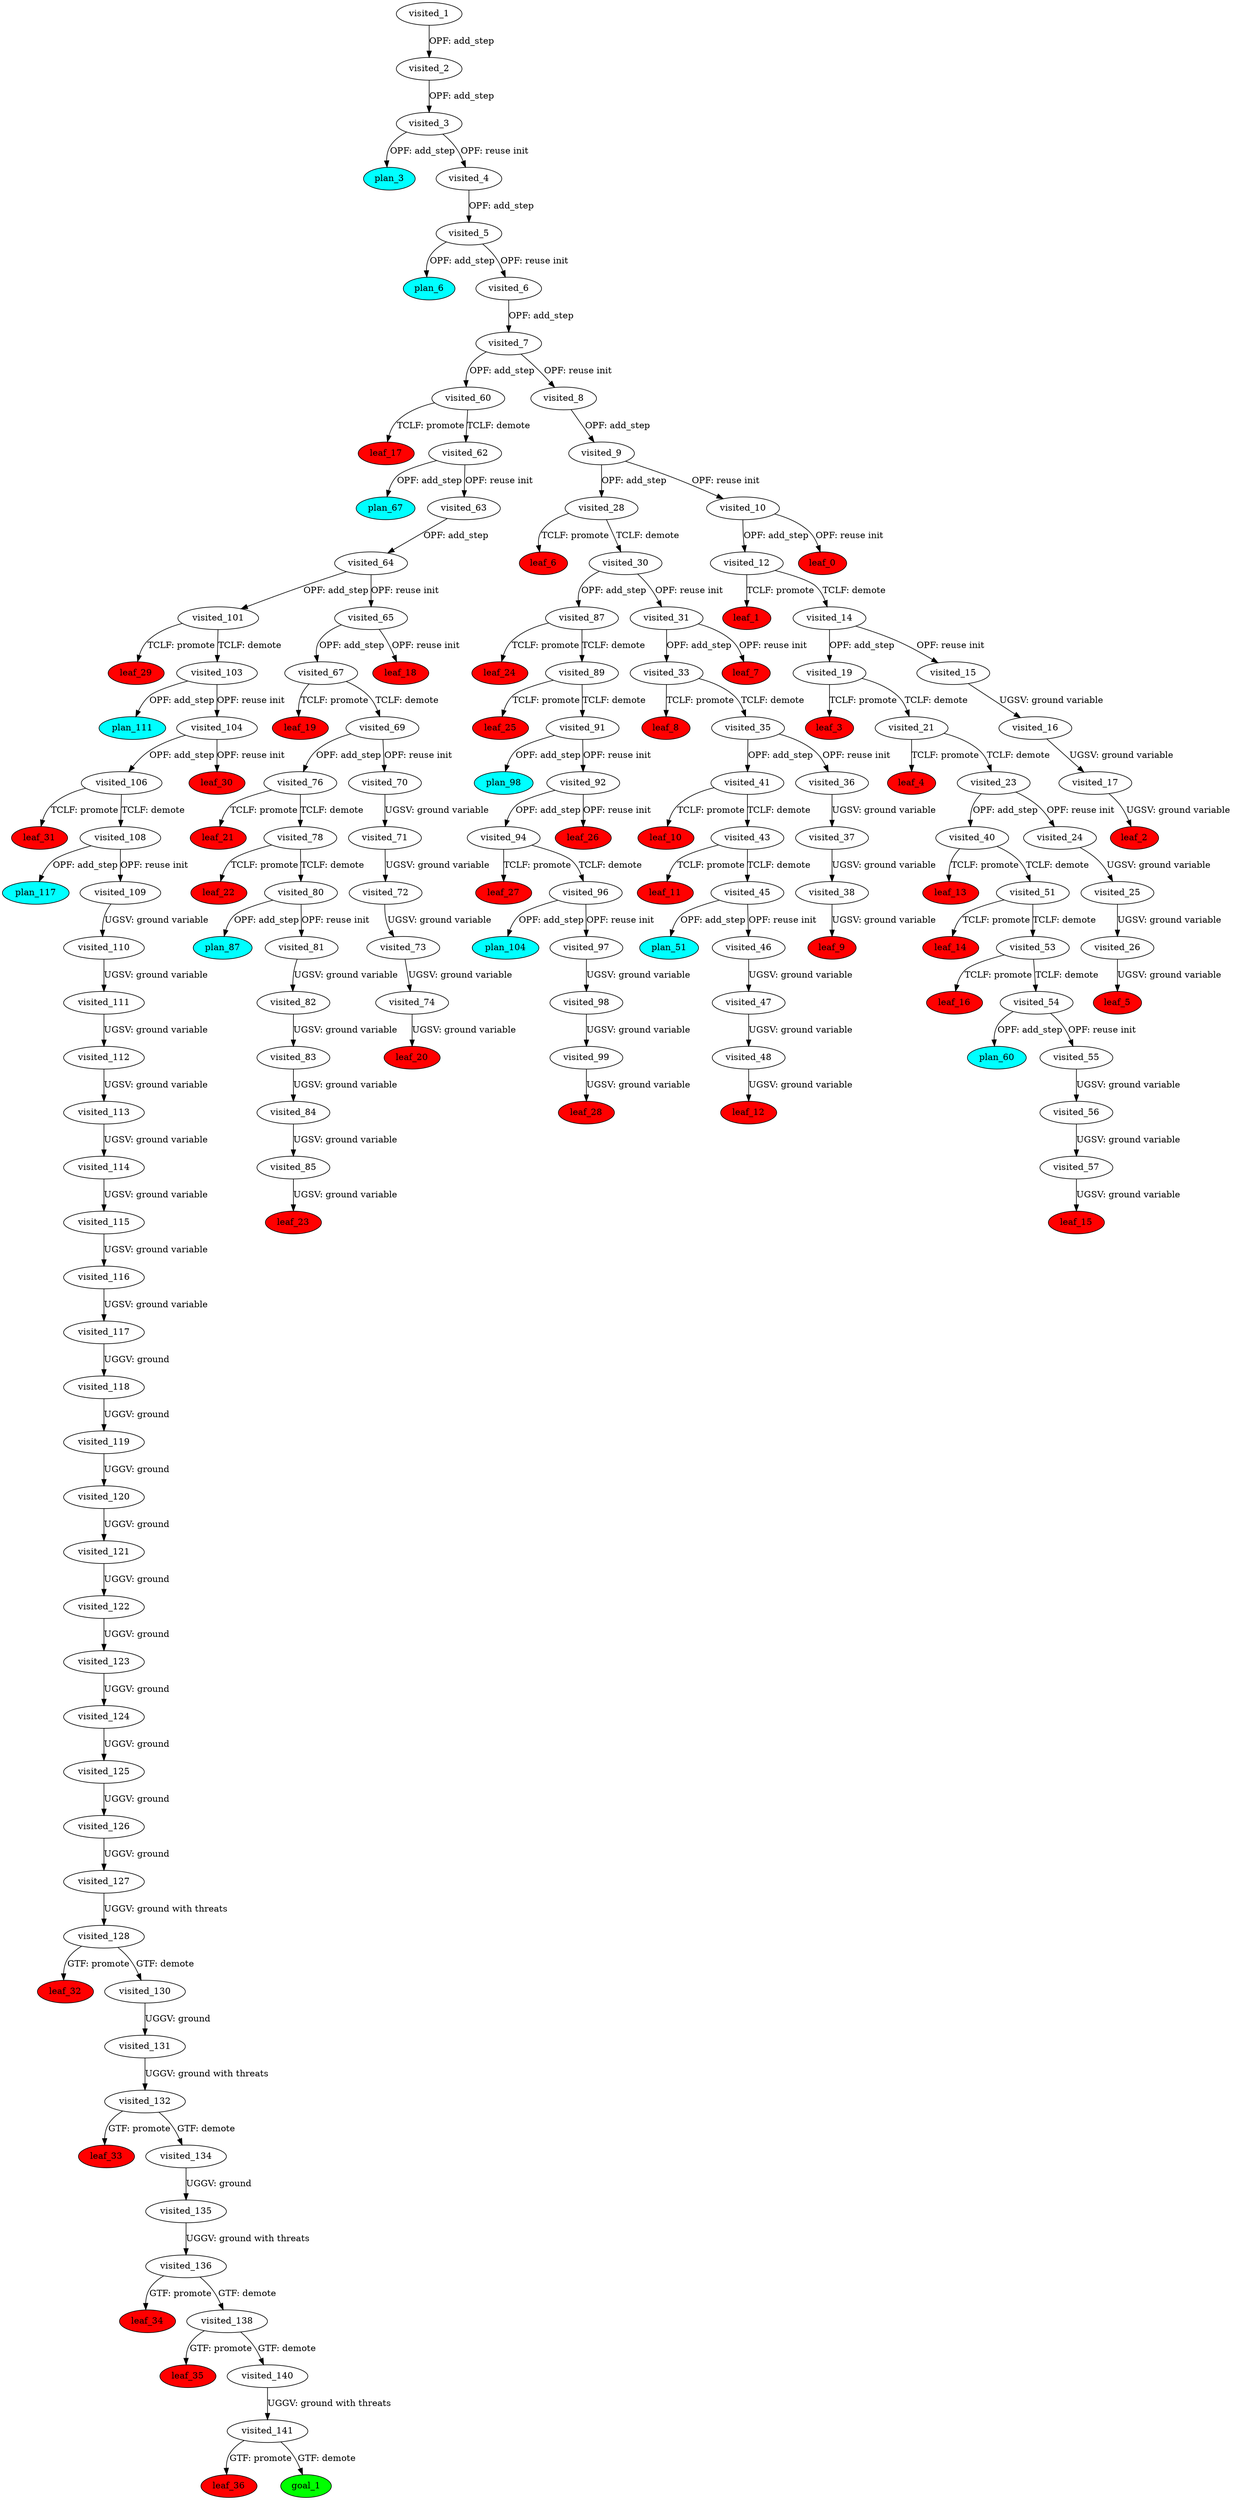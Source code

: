digraph {
	"85a417a8-1ccf-9aaa-0a28-dcda7144b3db" [label=plan_0 fillcolor=cyan style=filled]
	"85a417a8-1ccf-9aaa-0a28-dcda7144b3db" [label=visited_1 fillcolor=white style=filled]
	"38d0314d-5bd2-94cf-fa10-65c424bad474" [label=plan_1 fillcolor=cyan style=filled]
	"85a417a8-1ccf-9aaa-0a28-dcda7144b3db" -> "38d0314d-5bd2-94cf-fa10-65c424bad474" [label="OPF: add_step"]
	"38d0314d-5bd2-94cf-fa10-65c424bad474" [label=visited_2 fillcolor=white style=filled]
	"2463347d-da34-7101-2c68-62589b33ffe4" [label=plan_2 fillcolor=cyan style=filled]
	"38d0314d-5bd2-94cf-fa10-65c424bad474" -> "2463347d-da34-7101-2c68-62589b33ffe4" [label="OPF: add_step"]
	"2463347d-da34-7101-2c68-62589b33ffe4" [label=visited_3 fillcolor=white style=filled]
	"28d6f1f7-aa83-b499-fd94-efb6360a8053" [label=plan_3 fillcolor=cyan style=filled]
	"2463347d-da34-7101-2c68-62589b33ffe4" -> "28d6f1f7-aa83-b499-fd94-efb6360a8053" [label="OPF: add_step"]
	"821e9b0f-f719-517e-3871-fe5e653c0b99" [label=plan_4 fillcolor=cyan style=filled]
	"2463347d-da34-7101-2c68-62589b33ffe4" -> "821e9b0f-f719-517e-3871-fe5e653c0b99" [label="OPF: reuse init"]
	"821e9b0f-f719-517e-3871-fe5e653c0b99" [label=visited_4 fillcolor=white style=filled]
	"95726342-5073-10ae-403a-ecab2a50a607" [label=plan_5 fillcolor=cyan style=filled]
	"821e9b0f-f719-517e-3871-fe5e653c0b99" -> "95726342-5073-10ae-403a-ecab2a50a607" [label="OPF: add_step"]
	"95726342-5073-10ae-403a-ecab2a50a607" [label=visited_5 fillcolor=white style=filled]
	"187de90d-f3a9-1ed8-5990-e3a8010b063d" [label=plan_6 fillcolor=cyan style=filled]
	"95726342-5073-10ae-403a-ecab2a50a607" -> "187de90d-f3a9-1ed8-5990-e3a8010b063d" [label="OPF: add_step"]
	"0fdd18fd-27a6-9ae1-da4a-e8aca0184aeb" [label=plan_7 fillcolor=cyan style=filled]
	"95726342-5073-10ae-403a-ecab2a50a607" -> "0fdd18fd-27a6-9ae1-da4a-e8aca0184aeb" [label="OPF: reuse init"]
	"0fdd18fd-27a6-9ae1-da4a-e8aca0184aeb" [label=visited_6 fillcolor=white style=filled]
	"8ef4da97-2baf-9f36-9df6-bed1b6f10e67" [label=plan_8 fillcolor=cyan style=filled]
	"0fdd18fd-27a6-9ae1-da4a-e8aca0184aeb" -> "8ef4da97-2baf-9f36-9df6-bed1b6f10e67" [label="OPF: add_step"]
	"8ef4da97-2baf-9f36-9df6-bed1b6f10e67" [label=visited_7 fillcolor=white style=filled]
	"2f5ab1f5-ad1d-bcbb-dab6-0d59e7b44776" [label=plan_9 fillcolor=cyan style=filled]
	"8ef4da97-2baf-9f36-9df6-bed1b6f10e67" -> "2f5ab1f5-ad1d-bcbb-dab6-0d59e7b44776" [label="OPF: add_step"]
	"f7eb0385-4796-b3a6-671f-96b3723178ea" [label=plan_10 fillcolor=cyan style=filled]
	"8ef4da97-2baf-9f36-9df6-bed1b6f10e67" -> "f7eb0385-4796-b3a6-671f-96b3723178ea" [label="OPF: reuse init"]
	"f7eb0385-4796-b3a6-671f-96b3723178ea" [label=visited_8 fillcolor=white style=filled]
	"bd4b1451-2b34-8e8b-ca66-5808e7689e00" [label=plan_11 fillcolor=cyan style=filled]
	"f7eb0385-4796-b3a6-671f-96b3723178ea" -> "bd4b1451-2b34-8e8b-ca66-5808e7689e00" [label="OPF: add_step"]
	"bd4b1451-2b34-8e8b-ca66-5808e7689e00" [label=visited_9 fillcolor=white style=filled]
	"fcbcb3ff-2b1b-3953-04f1-6e926d950579" [label=plan_12 fillcolor=cyan style=filled]
	"bd4b1451-2b34-8e8b-ca66-5808e7689e00" -> "fcbcb3ff-2b1b-3953-04f1-6e926d950579" [label="OPF: add_step"]
	"4302aedb-05a4-b760-4c33-a63560f2620e" [label=plan_13 fillcolor=cyan style=filled]
	"bd4b1451-2b34-8e8b-ca66-5808e7689e00" -> "4302aedb-05a4-b760-4c33-a63560f2620e" [label="OPF: reuse init"]
	"4302aedb-05a4-b760-4c33-a63560f2620e" [label=visited_10 fillcolor=white style=filled]
	"458f2826-07d7-83f5-d241-871a7737d285" [label=plan_14 fillcolor=cyan style=filled]
	"4302aedb-05a4-b760-4c33-a63560f2620e" -> "458f2826-07d7-83f5-d241-871a7737d285" [label="OPF: add_step"]
	"0346e9c7-ed24-0d16-cf78-75b67897fa28" [label=plan_15 fillcolor=cyan style=filled]
	"4302aedb-05a4-b760-4c33-a63560f2620e" -> "0346e9c7-ed24-0d16-cf78-75b67897fa28" [label="OPF: reuse init"]
	"0346e9c7-ed24-0d16-cf78-75b67897fa28" [label=visited_11 fillcolor=white style=filled]
	"0346e9c7-ed24-0d16-cf78-75b67897fa28" [label=leaf_0 fillcolor=red style=filled]
	"458f2826-07d7-83f5-d241-871a7737d285" [label=visited_12 fillcolor=white style=filled]
	"2587a74a-e7c0-1bf1-2981-16e4d18efe46" [label=plan_16 fillcolor=cyan style=filled]
	"458f2826-07d7-83f5-d241-871a7737d285" -> "2587a74a-e7c0-1bf1-2981-16e4d18efe46" [label="TCLF: promote"]
	"dd6322a2-681b-673b-c10a-404010b6100e" [label=plan_17 fillcolor=cyan style=filled]
	"458f2826-07d7-83f5-d241-871a7737d285" -> "dd6322a2-681b-673b-c10a-404010b6100e" [label="TCLF: demote"]
	"2587a74a-e7c0-1bf1-2981-16e4d18efe46" [label=visited_13 fillcolor=white style=filled]
	"2587a74a-e7c0-1bf1-2981-16e4d18efe46" [label=leaf_1 fillcolor=red style=filled]
	"dd6322a2-681b-673b-c10a-404010b6100e" [label=visited_14 fillcolor=white style=filled]
	"e8b899ab-5ff1-13be-b92d-e9122384c00a" [label=plan_18 fillcolor=cyan style=filled]
	"dd6322a2-681b-673b-c10a-404010b6100e" -> "e8b899ab-5ff1-13be-b92d-e9122384c00a" [label="OPF: add_step"]
	"06949ee8-e3a5-e932-f050-53d64ee87764" [label=plan_19 fillcolor=cyan style=filled]
	"dd6322a2-681b-673b-c10a-404010b6100e" -> "06949ee8-e3a5-e932-f050-53d64ee87764" [label="OPF: reuse init"]
	"06949ee8-e3a5-e932-f050-53d64ee87764" [label=visited_15 fillcolor=white style=filled]
	"26df8145-22d0-d514-35f2-e7813259448f" [label=plan_20 fillcolor=cyan style=filled]
	"06949ee8-e3a5-e932-f050-53d64ee87764" -> "26df8145-22d0-d514-35f2-e7813259448f" [label="UGSV: ground variable"]
	"26df8145-22d0-d514-35f2-e7813259448f" [label=visited_16 fillcolor=white style=filled]
	"f5079805-9616-5a0d-34fd-be12dc8751c9" [label=plan_21 fillcolor=cyan style=filled]
	"26df8145-22d0-d514-35f2-e7813259448f" -> "f5079805-9616-5a0d-34fd-be12dc8751c9" [label="UGSV: ground variable"]
	"f5079805-9616-5a0d-34fd-be12dc8751c9" [label=visited_17 fillcolor=white style=filled]
	"900d3716-1f86-9ae3-cbb3-30832e270020" [label=plan_22 fillcolor=cyan style=filled]
	"f5079805-9616-5a0d-34fd-be12dc8751c9" -> "900d3716-1f86-9ae3-cbb3-30832e270020" [label="UGSV: ground variable"]
	"900d3716-1f86-9ae3-cbb3-30832e270020" [label=visited_18 fillcolor=white style=filled]
	"900d3716-1f86-9ae3-cbb3-30832e270020" [label=leaf_2 fillcolor=red style=filled]
	"e8b899ab-5ff1-13be-b92d-e9122384c00a" [label=visited_19 fillcolor=white style=filled]
	"a02b009e-e7ed-f720-369d-1b9ef0642867" [label=plan_23 fillcolor=cyan style=filled]
	"e8b899ab-5ff1-13be-b92d-e9122384c00a" -> "a02b009e-e7ed-f720-369d-1b9ef0642867" [label="TCLF: promote"]
	"54e80ad8-ca34-f7ab-5f0e-e52b830ebed5" [label=plan_24 fillcolor=cyan style=filled]
	"e8b899ab-5ff1-13be-b92d-e9122384c00a" -> "54e80ad8-ca34-f7ab-5f0e-e52b830ebed5" [label="TCLF: demote"]
	"a02b009e-e7ed-f720-369d-1b9ef0642867" [label=visited_20 fillcolor=white style=filled]
	"a02b009e-e7ed-f720-369d-1b9ef0642867" [label=leaf_3 fillcolor=red style=filled]
	"54e80ad8-ca34-f7ab-5f0e-e52b830ebed5" [label=visited_21 fillcolor=white style=filled]
	"9d049529-238a-2d96-1024-d661bd83c72e" [label=plan_25 fillcolor=cyan style=filled]
	"54e80ad8-ca34-f7ab-5f0e-e52b830ebed5" -> "9d049529-238a-2d96-1024-d661bd83c72e" [label="TCLF: promote"]
	"674d80ae-6c9d-4c76-81cd-238a94f57e4a" [label=plan_26 fillcolor=cyan style=filled]
	"54e80ad8-ca34-f7ab-5f0e-e52b830ebed5" -> "674d80ae-6c9d-4c76-81cd-238a94f57e4a" [label="TCLF: demote"]
	"9d049529-238a-2d96-1024-d661bd83c72e" [label=visited_22 fillcolor=white style=filled]
	"9d049529-238a-2d96-1024-d661bd83c72e" [label=leaf_4 fillcolor=red style=filled]
	"674d80ae-6c9d-4c76-81cd-238a94f57e4a" [label=visited_23 fillcolor=white style=filled]
	"1ccd6b6c-dad3-e13d-3c6c-8a79b3d3b68b" [label=plan_27 fillcolor=cyan style=filled]
	"674d80ae-6c9d-4c76-81cd-238a94f57e4a" -> "1ccd6b6c-dad3-e13d-3c6c-8a79b3d3b68b" [label="OPF: add_step"]
	"41fe8f05-b1ac-64d9-ab49-c2e69855d370" [label=plan_28 fillcolor=cyan style=filled]
	"674d80ae-6c9d-4c76-81cd-238a94f57e4a" -> "41fe8f05-b1ac-64d9-ab49-c2e69855d370" [label="OPF: reuse init"]
	"41fe8f05-b1ac-64d9-ab49-c2e69855d370" [label=visited_24 fillcolor=white style=filled]
	"fef09b55-50aa-bc39-cea5-c48bf179093b" [label=plan_29 fillcolor=cyan style=filled]
	"41fe8f05-b1ac-64d9-ab49-c2e69855d370" -> "fef09b55-50aa-bc39-cea5-c48bf179093b" [label="UGSV: ground variable"]
	"fef09b55-50aa-bc39-cea5-c48bf179093b" [label=visited_25 fillcolor=white style=filled]
	"d172d3b1-e8d9-6c3f-ff51-85673e77ccad" [label=plan_30 fillcolor=cyan style=filled]
	"fef09b55-50aa-bc39-cea5-c48bf179093b" -> "d172d3b1-e8d9-6c3f-ff51-85673e77ccad" [label="UGSV: ground variable"]
	"d172d3b1-e8d9-6c3f-ff51-85673e77ccad" [label=visited_26 fillcolor=white style=filled]
	"a51c8a68-2b69-d299-e8f9-26653178a1a8" [label=plan_31 fillcolor=cyan style=filled]
	"d172d3b1-e8d9-6c3f-ff51-85673e77ccad" -> "a51c8a68-2b69-d299-e8f9-26653178a1a8" [label="UGSV: ground variable"]
	"a51c8a68-2b69-d299-e8f9-26653178a1a8" [label=visited_27 fillcolor=white style=filled]
	"a51c8a68-2b69-d299-e8f9-26653178a1a8" [label=leaf_5 fillcolor=red style=filled]
	"fcbcb3ff-2b1b-3953-04f1-6e926d950579" [label=visited_28 fillcolor=white style=filled]
	"c0364a14-936b-f00a-64aa-c10604e4f64e" [label=plan_32 fillcolor=cyan style=filled]
	"fcbcb3ff-2b1b-3953-04f1-6e926d950579" -> "c0364a14-936b-f00a-64aa-c10604e4f64e" [label="TCLF: promote"]
	"dd29dfb0-4a4c-4a0d-c5ed-75ec86b440ac" [label=plan_33 fillcolor=cyan style=filled]
	"fcbcb3ff-2b1b-3953-04f1-6e926d950579" -> "dd29dfb0-4a4c-4a0d-c5ed-75ec86b440ac" [label="TCLF: demote"]
	"c0364a14-936b-f00a-64aa-c10604e4f64e" [label=visited_29 fillcolor=white style=filled]
	"c0364a14-936b-f00a-64aa-c10604e4f64e" [label=leaf_6 fillcolor=red style=filled]
	"dd29dfb0-4a4c-4a0d-c5ed-75ec86b440ac" [label=visited_30 fillcolor=white style=filled]
	"bb38a690-37d4-5a28-3e44-eb734dd15fc1" [label=plan_34 fillcolor=cyan style=filled]
	"dd29dfb0-4a4c-4a0d-c5ed-75ec86b440ac" -> "bb38a690-37d4-5a28-3e44-eb734dd15fc1" [label="OPF: add_step"]
	"1c328f89-50e6-1e85-b71c-6f035b50f3d2" [label=plan_35 fillcolor=cyan style=filled]
	"dd29dfb0-4a4c-4a0d-c5ed-75ec86b440ac" -> "1c328f89-50e6-1e85-b71c-6f035b50f3d2" [label="OPF: reuse init"]
	"1c328f89-50e6-1e85-b71c-6f035b50f3d2" [label=visited_31 fillcolor=white style=filled]
	"e1a998ab-c441-a874-7af0-c39325be2393" [label=plan_36 fillcolor=cyan style=filled]
	"1c328f89-50e6-1e85-b71c-6f035b50f3d2" -> "e1a998ab-c441-a874-7af0-c39325be2393" [label="OPF: add_step"]
	"057e175a-50a6-f7d9-4e52-0ec8f8fdac19" [label=plan_37 fillcolor=cyan style=filled]
	"1c328f89-50e6-1e85-b71c-6f035b50f3d2" -> "057e175a-50a6-f7d9-4e52-0ec8f8fdac19" [label="OPF: reuse init"]
	"057e175a-50a6-f7d9-4e52-0ec8f8fdac19" [label=visited_32 fillcolor=white style=filled]
	"057e175a-50a6-f7d9-4e52-0ec8f8fdac19" [label=leaf_7 fillcolor=red style=filled]
	"e1a998ab-c441-a874-7af0-c39325be2393" [label=visited_33 fillcolor=white style=filled]
	"c5ab4ea2-5adf-2bc3-ccf9-494a27c9c32d" [label=plan_38 fillcolor=cyan style=filled]
	"e1a998ab-c441-a874-7af0-c39325be2393" -> "c5ab4ea2-5adf-2bc3-ccf9-494a27c9c32d" [label="TCLF: promote"]
	"b609ab77-446b-8a87-1075-575f83c3e866" [label=plan_39 fillcolor=cyan style=filled]
	"e1a998ab-c441-a874-7af0-c39325be2393" -> "b609ab77-446b-8a87-1075-575f83c3e866" [label="TCLF: demote"]
	"c5ab4ea2-5adf-2bc3-ccf9-494a27c9c32d" [label=visited_34 fillcolor=white style=filled]
	"c5ab4ea2-5adf-2bc3-ccf9-494a27c9c32d" [label=leaf_8 fillcolor=red style=filled]
	"b609ab77-446b-8a87-1075-575f83c3e866" [label=visited_35 fillcolor=white style=filled]
	"0259af88-a2cb-620d-15b2-3d8708a0d17d" [label=plan_40 fillcolor=cyan style=filled]
	"b609ab77-446b-8a87-1075-575f83c3e866" -> "0259af88-a2cb-620d-15b2-3d8708a0d17d" [label="OPF: add_step"]
	"6a9090f2-5184-2c05-5b74-399645d2ac34" [label=plan_41 fillcolor=cyan style=filled]
	"b609ab77-446b-8a87-1075-575f83c3e866" -> "6a9090f2-5184-2c05-5b74-399645d2ac34" [label="OPF: reuse init"]
	"6a9090f2-5184-2c05-5b74-399645d2ac34" [label=visited_36 fillcolor=white style=filled]
	"8ea516a2-6aec-cb0d-7e7c-f3294a54d4c0" [label=plan_42 fillcolor=cyan style=filled]
	"6a9090f2-5184-2c05-5b74-399645d2ac34" -> "8ea516a2-6aec-cb0d-7e7c-f3294a54d4c0" [label="UGSV: ground variable"]
	"8ea516a2-6aec-cb0d-7e7c-f3294a54d4c0" [label=visited_37 fillcolor=white style=filled]
	"db50c511-88d2-89b9-ef5b-418750f66c94" [label=plan_43 fillcolor=cyan style=filled]
	"8ea516a2-6aec-cb0d-7e7c-f3294a54d4c0" -> "db50c511-88d2-89b9-ef5b-418750f66c94" [label="UGSV: ground variable"]
	"db50c511-88d2-89b9-ef5b-418750f66c94" [label=visited_38 fillcolor=white style=filled]
	"7fb350e7-96d6-3fcf-5b67-8a3b40d852f5" [label=plan_44 fillcolor=cyan style=filled]
	"db50c511-88d2-89b9-ef5b-418750f66c94" -> "7fb350e7-96d6-3fcf-5b67-8a3b40d852f5" [label="UGSV: ground variable"]
	"7fb350e7-96d6-3fcf-5b67-8a3b40d852f5" [label=visited_39 fillcolor=white style=filled]
	"7fb350e7-96d6-3fcf-5b67-8a3b40d852f5" [label=leaf_9 fillcolor=red style=filled]
	"1ccd6b6c-dad3-e13d-3c6c-8a79b3d3b68b" [label=visited_40 fillcolor=white style=filled]
	"4d3fbde3-84b5-7341-6d89-c78c23d4b9cd" [label=plan_45 fillcolor=cyan style=filled]
	"1ccd6b6c-dad3-e13d-3c6c-8a79b3d3b68b" -> "4d3fbde3-84b5-7341-6d89-c78c23d4b9cd" [label="TCLF: promote"]
	"79c9193e-6fb5-271f-95bb-b4d7acafdc7f" [label=plan_46 fillcolor=cyan style=filled]
	"1ccd6b6c-dad3-e13d-3c6c-8a79b3d3b68b" -> "79c9193e-6fb5-271f-95bb-b4d7acafdc7f" [label="TCLF: demote"]
	"0259af88-a2cb-620d-15b2-3d8708a0d17d" [label=visited_41 fillcolor=white style=filled]
	"6ed836ce-7e81-5dd5-e0be-5a677552ca7b" [label=plan_47 fillcolor=cyan style=filled]
	"0259af88-a2cb-620d-15b2-3d8708a0d17d" -> "6ed836ce-7e81-5dd5-e0be-5a677552ca7b" [label="TCLF: promote"]
	"2d4089f6-9587-0233-1f10-f585bdb7a67b" [label=plan_48 fillcolor=cyan style=filled]
	"0259af88-a2cb-620d-15b2-3d8708a0d17d" -> "2d4089f6-9587-0233-1f10-f585bdb7a67b" [label="TCLF: demote"]
	"6ed836ce-7e81-5dd5-e0be-5a677552ca7b" [label=visited_42 fillcolor=white style=filled]
	"6ed836ce-7e81-5dd5-e0be-5a677552ca7b" [label=leaf_10 fillcolor=red style=filled]
	"2d4089f6-9587-0233-1f10-f585bdb7a67b" [label=visited_43 fillcolor=white style=filled]
	"d1085f9b-943b-f952-21f4-acb80c3201a0" [label=plan_49 fillcolor=cyan style=filled]
	"2d4089f6-9587-0233-1f10-f585bdb7a67b" -> "d1085f9b-943b-f952-21f4-acb80c3201a0" [label="TCLF: promote"]
	"7084dacc-3f66-9921-66da-686e77491652" [label=plan_50 fillcolor=cyan style=filled]
	"2d4089f6-9587-0233-1f10-f585bdb7a67b" -> "7084dacc-3f66-9921-66da-686e77491652" [label="TCLF: demote"]
	"d1085f9b-943b-f952-21f4-acb80c3201a0" [label=visited_44 fillcolor=white style=filled]
	"d1085f9b-943b-f952-21f4-acb80c3201a0" [label=leaf_11 fillcolor=red style=filled]
	"7084dacc-3f66-9921-66da-686e77491652" [label=visited_45 fillcolor=white style=filled]
	"d53ada3a-58e0-52e1-5767-1ce37247ac8a" [label=plan_51 fillcolor=cyan style=filled]
	"7084dacc-3f66-9921-66da-686e77491652" -> "d53ada3a-58e0-52e1-5767-1ce37247ac8a" [label="OPF: add_step"]
	"bdee0ddf-a899-a9f9-e221-bd2333705996" [label=plan_52 fillcolor=cyan style=filled]
	"7084dacc-3f66-9921-66da-686e77491652" -> "bdee0ddf-a899-a9f9-e221-bd2333705996" [label="OPF: reuse init"]
	"bdee0ddf-a899-a9f9-e221-bd2333705996" [label=visited_46 fillcolor=white style=filled]
	"3feeb5ed-c589-23ef-9b38-3e5157087023" [label=plan_53 fillcolor=cyan style=filled]
	"bdee0ddf-a899-a9f9-e221-bd2333705996" -> "3feeb5ed-c589-23ef-9b38-3e5157087023" [label="UGSV: ground variable"]
	"3feeb5ed-c589-23ef-9b38-3e5157087023" [label=visited_47 fillcolor=white style=filled]
	"f7062f38-5ab7-58e7-7a6c-2d922190ad33" [label=plan_54 fillcolor=cyan style=filled]
	"3feeb5ed-c589-23ef-9b38-3e5157087023" -> "f7062f38-5ab7-58e7-7a6c-2d922190ad33" [label="UGSV: ground variable"]
	"f7062f38-5ab7-58e7-7a6c-2d922190ad33" [label=visited_48 fillcolor=white style=filled]
	"c796ae02-13e9-b8fe-3776-f8131949a415" [label=plan_55 fillcolor=cyan style=filled]
	"f7062f38-5ab7-58e7-7a6c-2d922190ad33" -> "c796ae02-13e9-b8fe-3776-f8131949a415" [label="UGSV: ground variable"]
	"c796ae02-13e9-b8fe-3776-f8131949a415" [label=visited_49 fillcolor=white style=filled]
	"c796ae02-13e9-b8fe-3776-f8131949a415" [label=leaf_12 fillcolor=red style=filled]
	"4d3fbde3-84b5-7341-6d89-c78c23d4b9cd" [label=visited_50 fillcolor=white style=filled]
	"4d3fbde3-84b5-7341-6d89-c78c23d4b9cd" [label=leaf_13 fillcolor=red style=filled]
	"79c9193e-6fb5-271f-95bb-b4d7acafdc7f" [label=visited_51 fillcolor=white style=filled]
	"9260f03b-863a-6d6e-da98-5fd9349d85e4" [label=plan_56 fillcolor=cyan style=filled]
	"79c9193e-6fb5-271f-95bb-b4d7acafdc7f" -> "9260f03b-863a-6d6e-da98-5fd9349d85e4" [label="TCLF: promote"]
	"aa86e1e0-79d9-c41d-407d-6000e981bad2" [label=plan_57 fillcolor=cyan style=filled]
	"79c9193e-6fb5-271f-95bb-b4d7acafdc7f" -> "aa86e1e0-79d9-c41d-407d-6000e981bad2" [label="TCLF: demote"]
	"9260f03b-863a-6d6e-da98-5fd9349d85e4" [label=visited_52 fillcolor=white style=filled]
	"9260f03b-863a-6d6e-da98-5fd9349d85e4" [label=leaf_14 fillcolor=red style=filled]
	"aa86e1e0-79d9-c41d-407d-6000e981bad2" [label=visited_53 fillcolor=white style=filled]
	"8dcbd116-ab6d-3bdf-f971-87bd7746da0d" [label=plan_58 fillcolor=cyan style=filled]
	"aa86e1e0-79d9-c41d-407d-6000e981bad2" -> "8dcbd116-ab6d-3bdf-f971-87bd7746da0d" [label="TCLF: promote"]
	"a27571a0-a2f3-15aa-4ca8-dbc256077a90" [label=plan_59 fillcolor=cyan style=filled]
	"aa86e1e0-79d9-c41d-407d-6000e981bad2" -> "a27571a0-a2f3-15aa-4ca8-dbc256077a90" [label="TCLF: demote"]
	"a27571a0-a2f3-15aa-4ca8-dbc256077a90" [label=visited_54 fillcolor=white style=filled]
	"4298be86-95da-31aa-71a8-6e490d42eb49" [label=plan_60 fillcolor=cyan style=filled]
	"a27571a0-a2f3-15aa-4ca8-dbc256077a90" -> "4298be86-95da-31aa-71a8-6e490d42eb49" [label="OPF: add_step"]
	"50cc6bbc-79cb-f580-3943-cc7f0421afb8" [label=plan_61 fillcolor=cyan style=filled]
	"a27571a0-a2f3-15aa-4ca8-dbc256077a90" -> "50cc6bbc-79cb-f580-3943-cc7f0421afb8" [label="OPF: reuse init"]
	"50cc6bbc-79cb-f580-3943-cc7f0421afb8" [label=visited_55 fillcolor=white style=filled]
	"52aa14ef-0004-9586-68ca-4340bc746a55" [label=plan_62 fillcolor=cyan style=filled]
	"50cc6bbc-79cb-f580-3943-cc7f0421afb8" -> "52aa14ef-0004-9586-68ca-4340bc746a55" [label="UGSV: ground variable"]
	"52aa14ef-0004-9586-68ca-4340bc746a55" [label=visited_56 fillcolor=white style=filled]
	"8222c407-7afc-d8e8-d9ee-ea3a47124272" [label=plan_63 fillcolor=cyan style=filled]
	"52aa14ef-0004-9586-68ca-4340bc746a55" -> "8222c407-7afc-d8e8-d9ee-ea3a47124272" [label="UGSV: ground variable"]
	"8222c407-7afc-d8e8-d9ee-ea3a47124272" [label=visited_57 fillcolor=white style=filled]
	"1021c452-ab09-c52e-7221-f9b8db34fbd4" [label=plan_64 fillcolor=cyan style=filled]
	"8222c407-7afc-d8e8-d9ee-ea3a47124272" -> "1021c452-ab09-c52e-7221-f9b8db34fbd4" [label="UGSV: ground variable"]
	"1021c452-ab09-c52e-7221-f9b8db34fbd4" [label=visited_58 fillcolor=white style=filled]
	"1021c452-ab09-c52e-7221-f9b8db34fbd4" [label=leaf_15 fillcolor=red style=filled]
	"8dcbd116-ab6d-3bdf-f971-87bd7746da0d" [label=visited_59 fillcolor=white style=filled]
	"8dcbd116-ab6d-3bdf-f971-87bd7746da0d" [label=leaf_16 fillcolor=red style=filled]
	"2f5ab1f5-ad1d-bcbb-dab6-0d59e7b44776" [label=visited_60 fillcolor=white style=filled]
	"d51f347e-6682-a97e-7d2e-34715c942485" [label=plan_65 fillcolor=cyan style=filled]
	"2f5ab1f5-ad1d-bcbb-dab6-0d59e7b44776" -> "d51f347e-6682-a97e-7d2e-34715c942485" [label="TCLF: promote"]
	"6f109a8c-5b96-c206-84c4-8f5ede7b5e61" [label=plan_66 fillcolor=cyan style=filled]
	"2f5ab1f5-ad1d-bcbb-dab6-0d59e7b44776" -> "6f109a8c-5b96-c206-84c4-8f5ede7b5e61" [label="TCLF: demote"]
	"d51f347e-6682-a97e-7d2e-34715c942485" [label=visited_61 fillcolor=white style=filled]
	"d51f347e-6682-a97e-7d2e-34715c942485" [label=leaf_17 fillcolor=red style=filled]
	"6f109a8c-5b96-c206-84c4-8f5ede7b5e61" [label=visited_62 fillcolor=white style=filled]
	"69cc31db-9fa5-6c84-26cb-4c5a40d321cf" [label=plan_67 fillcolor=cyan style=filled]
	"6f109a8c-5b96-c206-84c4-8f5ede7b5e61" -> "69cc31db-9fa5-6c84-26cb-4c5a40d321cf" [label="OPF: add_step"]
	"6ea88d7a-a75a-25ea-a842-417a1a64e4da" [label=plan_68 fillcolor=cyan style=filled]
	"6f109a8c-5b96-c206-84c4-8f5ede7b5e61" -> "6ea88d7a-a75a-25ea-a842-417a1a64e4da" [label="OPF: reuse init"]
	"6ea88d7a-a75a-25ea-a842-417a1a64e4da" [label=visited_63 fillcolor=white style=filled]
	"0302aca9-8e79-9a36-0472-115303a28e47" [label=plan_69 fillcolor=cyan style=filled]
	"6ea88d7a-a75a-25ea-a842-417a1a64e4da" -> "0302aca9-8e79-9a36-0472-115303a28e47" [label="OPF: add_step"]
	"0302aca9-8e79-9a36-0472-115303a28e47" [label=visited_64 fillcolor=white style=filled]
	"15c1a55c-bd8b-3452-2762-3842a9f1c42b" [label=plan_70 fillcolor=cyan style=filled]
	"0302aca9-8e79-9a36-0472-115303a28e47" -> "15c1a55c-bd8b-3452-2762-3842a9f1c42b" [label="OPF: add_step"]
	"af038c15-57ae-7f7b-4438-87f0707b689f" [label=plan_71 fillcolor=cyan style=filled]
	"0302aca9-8e79-9a36-0472-115303a28e47" -> "af038c15-57ae-7f7b-4438-87f0707b689f" [label="OPF: reuse init"]
	"af038c15-57ae-7f7b-4438-87f0707b689f" [label=visited_65 fillcolor=white style=filled]
	"12d88b1c-62cd-8438-8350-d061c09b07ef" [label=plan_72 fillcolor=cyan style=filled]
	"af038c15-57ae-7f7b-4438-87f0707b689f" -> "12d88b1c-62cd-8438-8350-d061c09b07ef" [label="OPF: add_step"]
	"2c8fb498-021e-18fd-3bcf-f11d0fe9004c" [label=plan_73 fillcolor=cyan style=filled]
	"af038c15-57ae-7f7b-4438-87f0707b689f" -> "2c8fb498-021e-18fd-3bcf-f11d0fe9004c" [label="OPF: reuse init"]
	"2c8fb498-021e-18fd-3bcf-f11d0fe9004c" [label=visited_66 fillcolor=white style=filled]
	"2c8fb498-021e-18fd-3bcf-f11d0fe9004c" [label=leaf_18 fillcolor=red style=filled]
	"12d88b1c-62cd-8438-8350-d061c09b07ef" [label=visited_67 fillcolor=white style=filled]
	"10109407-ca01-2184-e03c-3839d4079913" [label=plan_74 fillcolor=cyan style=filled]
	"12d88b1c-62cd-8438-8350-d061c09b07ef" -> "10109407-ca01-2184-e03c-3839d4079913" [label="TCLF: promote"]
	"4c353b32-b6fc-bf6e-56ce-ff019a35556a" [label=plan_75 fillcolor=cyan style=filled]
	"12d88b1c-62cd-8438-8350-d061c09b07ef" -> "4c353b32-b6fc-bf6e-56ce-ff019a35556a" [label="TCLF: demote"]
	"10109407-ca01-2184-e03c-3839d4079913" [label=visited_68 fillcolor=white style=filled]
	"10109407-ca01-2184-e03c-3839d4079913" [label=leaf_19 fillcolor=red style=filled]
	"4c353b32-b6fc-bf6e-56ce-ff019a35556a" [label=visited_69 fillcolor=white style=filled]
	"308aa5c1-26c1-cd9d-7508-044568fd5d04" [label=plan_76 fillcolor=cyan style=filled]
	"4c353b32-b6fc-bf6e-56ce-ff019a35556a" -> "308aa5c1-26c1-cd9d-7508-044568fd5d04" [label="OPF: add_step"]
	"7546684f-ba2b-4ca9-b52a-39b1c54ac14d" [label=plan_77 fillcolor=cyan style=filled]
	"4c353b32-b6fc-bf6e-56ce-ff019a35556a" -> "7546684f-ba2b-4ca9-b52a-39b1c54ac14d" [label="OPF: reuse init"]
	"7546684f-ba2b-4ca9-b52a-39b1c54ac14d" [label=visited_70 fillcolor=white style=filled]
	"3b345d36-d36a-1481-913c-e266f855e8cc" [label=plan_78 fillcolor=cyan style=filled]
	"7546684f-ba2b-4ca9-b52a-39b1c54ac14d" -> "3b345d36-d36a-1481-913c-e266f855e8cc" [label="UGSV: ground variable"]
	"3b345d36-d36a-1481-913c-e266f855e8cc" [label=visited_71 fillcolor=white style=filled]
	"63e07b88-e091-30ce-82a6-2da5c798d84b" [label=plan_79 fillcolor=cyan style=filled]
	"3b345d36-d36a-1481-913c-e266f855e8cc" -> "63e07b88-e091-30ce-82a6-2da5c798d84b" [label="UGSV: ground variable"]
	"63e07b88-e091-30ce-82a6-2da5c798d84b" [label=visited_72 fillcolor=white style=filled]
	"74a3f9f3-3640-af51-7c00-20b8ef382faa" [label=plan_80 fillcolor=cyan style=filled]
	"63e07b88-e091-30ce-82a6-2da5c798d84b" -> "74a3f9f3-3640-af51-7c00-20b8ef382faa" [label="UGSV: ground variable"]
	"74a3f9f3-3640-af51-7c00-20b8ef382faa" [label=visited_73 fillcolor=white style=filled]
	"7a395524-98c6-5140-b4f6-365d1bcc5ae9" [label=plan_81 fillcolor=cyan style=filled]
	"74a3f9f3-3640-af51-7c00-20b8ef382faa" -> "7a395524-98c6-5140-b4f6-365d1bcc5ae9" [label="UGSV: ground variable"]
	"7a395524-98c6-5140-b4f6-365d1bcc5ae9" [label=visited_74 fillcolor=white style=filled]
	"b86d8ca3-4daa-74bf-6bc2-9f4ecafa049d" [label=plan_82 fillcolor=cyan style=filled]
	"7a395524-98c6-5140-b4f6-365d1bcc5ae9" -> "b86d8ca3-4daa-74bf-6bc2-9f4ecafa049d" [label="UGSV: ground variable"]
	"b86d8ca3-4daa-74bf-6bc2-9f4ecafa049d" [label=visited_75 fillcolor=white style=filled]
	"b86d8ca3-4daa-74bf-6bc2-9f4ecafa049d" [label=leaf_20 fillcolor=red style=filled]
	"308aa5c1-26c1-cd9d-7508-044568fd5d04" [label=visited_76 fillcolor=white style=filled]
	"597fab0a-4af3-d177-1eb4-20aa5cc8fa54" [label=plan_83 fillcolor=cyan style=filled]
	"308aa5c1-26c1-cd9d-7508-044568fd5d04" -> "597fab0a-4af3-d177-1eb4-20aa5cc8fa54" [label="TCLF: promote"]
	"8220a9b5-ebb7-9715-cf2f-97e68db1377e" [label=plan_84 fillcolor=cyan style=filled]
	"308aa5c1-26c1-cd9d-7508-044568fd5d04" -> "8220a9b5-ebb7-9715-cf2f-97e68db1377e" [label="TCLF: demote"]
	"597fab0a-4af3-d177-1eb4-20aa5cc8fa54" [label=visited_77 fillcolor=white style=filled]
	"597fab0a-4af3-d177-1eb4-20aa5cc8fa54" [label=leaf_21 fillcolor=red style=filled]
	"8220a9b5-ebb7-9715-cf2f-97e68db1377e" [label=visited_78 fillcolor=white style=filled]
	"8ae846a8-1fce-4a01-05b4-3d1954047e65" [label=plan_85 fillcolor=cyan style=filled]
	"8220a9b5-ebb7-9715-cf2f-97e68db1377e" -> "8ae846a8-1fce-4a01-05b4-3d1954047e65" [label="TCLF: promote"]
	"91fab5a7-95cf-e913-95d4-74992e749e47" [label=plan_86 fillcolor=cyan style=filled]
	"8220a9b5-ebb7-9715-cf2f-97e68db1377e" -> "91fab5a7-95cf-e913-95d4-74992e749e47" [label="TCLF: demote"]
	"8ae846a8-1fce-4a01-05b4-3d1954047e65" [label=visited_79 fillcolor=white style=filled]
	"8ae846a8-1fce-4a01-05b4-3d1954047e65" [label=leaf_22 fillcolor=red style=filled]
	"91fab5a7-95cf-e913-95d4-74992e749e47" [label=visited_80 fillcolor=white style=filled]
	"17c094d7-9c8e-71cd-03f3-cc7ffe40d570" [label=plan_87 fillcolor=cyan style=filled]
	"91fab5a7-95cf-e913-95d4-74992e749e47" -> "17c094d7-9c8e-71cd-03f3-cc7ffe40d570" [label="OPF: add_step"]
	"2d0e80a5-7634-443e-d11d-6c55efc88f77" [label=plan_88 fillcolor=cyan style=filled]
	"91fab5a7-95cf-e913-95d4-74992e749e47" -> "2d0e80a5-7634-443e-d11d-6c55efc88f77" [label="OPF: reuse init"]
	"2d0e80a5-7634-443e-d11d-6c55efc88f77" [label=visited_81 fillcolor=white style=filled]
	"507d0840-4283-7d99-3083-23d00c3517b3" [label=plan_89 fillcolor=cyan style=filled]
	"2d0e80a5-7634-443e-d11d-6c55efc88f77" -> "507d0840-4283-7d99-3083-23d00c3517b3" [label="UGSV: ground variable"]
	"507d0840-4283-7d99-3083-23d00c3517b3" [label=visited_82 fillcolor=white style=filled]
	"a1367eea-c3cd-2267-d7fb-9f3af2289481" [label=plan_90 fillcolor=cyan style=filled]
	"507d0840-4283-7d99-3083-23d00c3517b3" -> "a1367eea-c3cd-2267-d7fb-9f3af2289481" [label="UGSV: ground variable"]
	"a1367eea-c3cd-2267-d7fb-9f3af2289481" [label=visited_83 fillcolor=white style=filled]
	"aa4d6006-2b5f-e036-bcd5-6e3280fedc2d" [label=plan_91 fillcolor=cyan style=filled]
	"a1367eea-c3cd-2267-d7fb-9f3af2289481" -> "aa4d6006-2b5f-e036-bcd5-6e3280fedc2d" [label="UGSV: ground variable"]
	"aa4d6006-2b5f-e036-bcd5-6e3280fedc2d" [label=visited_84 fillcolor=white style=filled]
	"c40d5ffa-ab92-bbef-6658-991ae8225e0b" [label=plan_92 fillcolor=cyan style=filled]
	"aa4d6006-2b5f-e036-bcd5-6e3280fedc2d" -> "c40d5ffa-ab92-bbef-6658-991ae8225e0b" [label="UGSV: ground variable"]
	"c40d5ffa-ab92-bbef-6658-991ae8225e0b" [label=visited_85 fillcolor=white style=filled]
	"789c1b6d-c272-9a25-e6ab-7c25c28c22bc" [label=plan_93 fillcolor=cyan style=filled]
	"c40d5ffa-ab92-bbef-6658-991ae8225e0b" -> "789c1b6d-c272-9a25-e6ab-7c25c28c22bc" [label="UGSV: ground variable"]
	"789c1b6d-c272-9a25-e6ab-7c25c28c22bc" [label=visited_86 fillcolor=white style=filled]
	"789c1b6d-c272-9a25-e6ab-7c25c28c22bc" [label=leaf_23 fillcolor=red style=filled]
	"bb38a690-37d4-5a28-3e44-eb734dd15fc1" [label=visited_87 fillcolor=white style=filled]
	"02733a07-38a1-97be-82b4-2427ba6d424f" [label=plan_94 fillcolor=cyan style=filled]
	"bb38a690-37d4-5a28-3e44-eb734dd15fc1" -> "02733a07-38a1-97be-82b4-2427ba6d424f" [label="TCLF: promote"]
	"218e7d3a-a4ca-b5d3-db4e-fc614f2f9acf" [label=plan_95 fillcolor=cyan style=filled]
	"bb38a690-37d4-5a28-3e44-eb734dd15fc1" -> "218e7d3a-a4ca-b5d3-db4e-fc614f2f9acf" [label="TCLF: demote"]
	"02733a07-38a1-97be-82b4-2427ba6d424f" [label=visited_88 fillcolor=white style=filled]
	"02733a07-38a1-97be-82b4-2427ba6d424f" [label=leaf_24 fillcolor=red style=filled]
	"218e7d3a-a4ca-b5d3-db4e-fc614f2f9acf" [label=visited_89 fillcolor=white style=filled]
	"34737695-523d-b88e-4643-3dd21ab2a898" [label=plan_96 fillcolor=cyan style=filled]
	"218e7d3a-a4ca-b5d3-db4e-fc614f2f9acf" -> "34737695-523d-b88e-4643-3dd21ab2a898" [label="TCLF: promote"]
	"cd9114fc-eda7-b72a-2904-5cc28217bdf7" [label=plan_97 fillcolor=cyan style=filled]
	"218e7d3a-a4ca-b5d3-db4e-fc614f2f9acf" -> "cd9114fc-eda7-b72a-2904-5cc28217bdf7" [label="TCLF: demote"]
	"34737695-523d-b88e-4643-3dd21ab2a898" [label=visited_90 fillcolor=white style=filled]
	"34737695-523d-b88e-4643-3dd21ab2a898" [label=leaf_25 fillcolor=red style=filled]
	"cd9114fc-eda7-b72a-2904-5cc28217bdf7" [label=visited_91 fillcolor=white style=filled]
	"17307357-2b25-601c-3d6b-45363268bd88" [label=plan_98 fillcolor=cyan style=filled]
	"cd9114fc-eda7-b72a-2904-5cc28217bdf7" -> "17307357-2b25-601c-3d6b-45363268bd88" [label="OPF: add_step"]
	"f1d3bef3-56d5-53ae-5b7b-36393f475437" [label=plan_99 fillcolor=cyan style=filled]
	"cd9114fc-eda7-b72a-2904-5cc28217bdf7" -> "f1d3bef3-56d5-53ae-5b7b-36393f475437" [label="OPF: reuse init"]
	"f1d3bef3-56d5-53ae-5b7b-36393f475437" [label=visited_92 fillcolor=white style=filled]
	"121d3ee2-f66e-0ed2-3598-bcc5f818a329" [label=plan_100 fillcolor=cyan style=filled]
	"f1d3bef3-56d5-53ae-5b7b-36393f475437" -> "121d3ee2-f66e-0ed2-3598-bcc5f818a329" [label="OPF: add_step"]
	"0d3fb153-06dd-ee97-ed3a-31905cbb137a" [label=plan_101 fillcolor=cyan style=filled]
	"f1d3bef3-56d5-53ae-5b7b-36393f475437" -> "0d3fb153-06dd-ee97-ed3a-31905cbb137a" [label="OPF: reuse init"]
	"0d3fb153-06dd-ee97-ed3a-31905cbb137a" [label=visited_93 fillcolor=white style=filled]
	"0d3fb153-06dd-ee97-ed3a-31905cbb137a" [label=leaf_26 fillcolor=red style=filled]
	"121d3ee2-f66e-0ed2-3598-bcc5f818a329" [label=visited_94 fillcolor=white style=filled]
	"78ae9322-08a2-cca3-c346-024e4c7c4d15" [label=plan_102 fillcolor=cyan style=filled]
	"121d3ee2-f66e-0ed2-3598-bcc5f818a329" -> "78ae9322-08a2-cca3-c346-024e4c7c4d15" [label="TCLF: promote"]
	"4092ffca-d713-dc76-1c27-512b741858bc" [label=plan_103 fillcolor=cyan style=filled]
	"121d3ee2-f66e-0ed2-3598-bcc5f818a329" -> "4092ffca-d713-dc76-1c27-512b741858bc" [label="TCLF: demote"]
	"78ae9322-08a2-cca3-c346-024e4c7c4d15" [label=visited_95 fillcolor=white style=filled]
	"78ae9322-08a2-cca3-c346-024e4c7c4d15" [label=leaf_27 fillcolor=red style=filled]
	"4092ffca-d713-dc76-1c27-512b741858bc" [label=visited_96 fillcolor=white style=filled]
	"b5e1d326-14d3-e755-24ae-b1c4db32e323" [label=plan_104 fillcolor=cyan style=filled]
	"4092ffca-d713-dc76-1c27-512b741858bc" -> "b5e1d326-14d3-e755-24ae-b1c4db32e323" [label="OPF: add_step"]
	"adaef93e-15ed-96d0-9957-ed92a0c0a1bd" [label=plan_105 fillcolor=cyan style=filled]
	"4092ffca-d713-dc76-1c27-512b741858bc" -> "adaef93e-15ed-96d0-9957-ed92a0c0a1bd" [label="OPF: reuse init"]
	"adaef93e-15ed-96d0-9957-ed92a0c0a1bd" [label=visited_97 fillcolor=white style=filled]
	"1e261aeb-2622-9a58-ad0d-3f41ace18dfc" [label=plan_106 fillcolor=cyan style=filled]
	"adaef93e-15ed-96d0-9957-ed92a0c0a1bd" -> "1e261aeb-2622-9a58-ad0d-3f41ace18dfc" [label="UGSV: ground variable"]
	"1e261aeb-2622-9a58-ad0d-3f41ace18dfc" [label=visited_98 fillcolor=white style=filled]
	"9669c832-ffa7-54d7-d5c3-fe54ff4343b8" [label=plan_107 fillcolor=cyan style=filled]
	"1e261aeb-2622-9a58-ad0d-3f41ace18dfc" -> "9669c832-ffa7-54d7-d5c3-fe54ff4343b8" [label="UGSV: ground variable"]
	"9669c832-ffa7-54d7-d5c3-fe54ff4343b8" [label=visited_99 fillcolor=white style=filled]
	"0edc3a1e-cc43-8189-6dd2-5797d7e5e0d8" [label=plan_108 fillcolor=cyan style=filled]
	"9669c832-ffa7-54d7-d5c3-fe54ff4343b8" -> "0edc3a1e-cc43-8189-6dd2-5797d7e5e0d8" [label="UGSV: ground variable"]
	"0edc3a1e-cc43-8189-6dd2-5797d7e5e0d8" [label=visited_100 fillcolor=white style=filled]
	"0edc3a1e-cc43-8189-6dd2-5797d7e5e0d8" [label=leaf_28 fillcolor=red style=filled]
	"15c1a55c-bd8b-3452-2762-3842a9f1c42b" [label=visited_101 fillcolor=white style=filled]
	"464065e4-68d4-6aa9-2626-59d66e3181ed" [label=plan_109 fillcolor=cyan style=filled]
	"15c1a55c-bd8b-3452-2762-3842a9f1c42b" -> "464065e4-68d4-6aa9-2626-59d66e3181ed" [label="TCLF: promote"]
	"b8a81707-157a-a2a2-c933-daec6c08c349" [label=plan_110 fillcolor=cyan style=filled]
	"15c1a55c-bd8b-3452-2762-3842a9f1c42b" -> "b8a81707-157a-a2a2-c933-daec6c08c349" [label="TCLF: demote"]
	"464065e4-68d4-6aa9-2626-59d66e3181ed" [label=visited_102 fillcolor=white style=filled]
	"464065e4-68d4-6aa9-2626-59d66e3181ed" [label=leaf_29 fillcolor=red style=filled]
	"b8a81707-157a-a2a2-c933-daec6c08c349" [label=visited_103 fillcolor=white style=filled]
	"a6df06be-54f7-8a9e-1e7b-ce17656ec884" [label=plan_111 fillcolor=cyan style=filled]
	"b8a81707-157a-a2a2-c933-daec6c08c349" -> "a6df06be-54f7-8a9e-1e7b-ce17656ec884" [label="OPF: add_step"]
	"7bb89f64-30eb-6b86-fd1d-e5d6653d457d" [label=plan_112 fillcolor=cyan style=filled]
	"b8a81707-157a-a2a2-c933-daec6c08c349" -> "7bb89f64-30eb-6b86-fd1d-e5d6653d457d" [label="OPF: reuse init"]
	"7bb89f64-30eb-6b86-fd1d-e5d6653d457d" [label=visited_104 fillcolor=white style=filled]
	"68ed6fac-ac1c-bff7-4cd6-d1a0f17f07df" [label=plan_113 fillcolor=cyan style=filled]
	"7bb89f64-30eb-6b86-fd1d-e5d6653d457d" -> "68ed6fac-ac1c-bff7-4cd6-d1a0f17f07df" [label="OPF: add_step"]
	"db6581b8-4baf-7391-40ab-80e213d62f89" [label=plan_114 fillcolor=cyan style=filled]
	"7bb89f64-30eb-6b86-fd1d-e5d6653d457d" -> "db6581b8-4baf-7391-40ab-80e213d62f89" [label="OPF: reuse init"]
	"db6581b8-4baf-7391-40ab-80e213d62f89" [label=visited_105 fillcolor=white style=filled]
	"db6581b8-4baf-7391-40ab-80e213d62f89" [label=leaf_30 fillcolor=red style=filled]
	"68ed6fac-ac1c-bff7-4cd6-d1a0f17f07df" [label=visited_106 fillcolor=white style=filled]
	"a1c82c8c-d8de-0932-51b7-311c74cca8c6" [label=plan_115 fillcolor=cyan style=filled]
	"68ed6fac-ac1c-bff7-4cd6-d1a0f17f07df" -> "a1c82c8c-d8de-0932-51b7-311c74cca8c6" [label="TCLF: promote"]
	"e7cfc086-338f-7a03-712f-a21d67957e45" [label=plan_116 fillcolor=cyan style=filled]
	"68ed6fac-ac1c-bff7-4cd6-d1a0f17f07df" -> "e7cfc086-338f-7a03-712f-a21d67957e45" [label="TCLF: demote"]
	"a1c82c8c-d8de-0932-51b7-311c74cca8c6" [label=visited_107 fillcolor=white style=filled]
	"a1c82c8c-d8de-0932-51b7-311c74cca8c6" [label=leaf_31 fillcolor=red style=filled]
	"e7cfc086-338f-7a03-712f-a21d67957e45" [label=visited_108 fillcolor=white style=filled]
	"1b3e6c21-bb00-5cad-1cff-f188b1cdde0c" [label=plan_117 fillcolor=cyan style=filled]
	"e7cfc086-338f-7a03-712f-a21d67957e45" -> "1b3e6c21-bb00-5cad-1cff-f188b1cdde0c" [label="OPF: add_step"]
	"b8a639e4-4f56-aa8c-79cc-a95ba29621e8" [label=plan_118 fillcolor=cyan style=filled]
	"e7cfc086-338f-7a03-712f-a21d67957e45" -> "b8a639e4-4f56-aa8c-79cc-a95ba29621e8" [label="OPF: reuse init"]
	"b8a639e4-4f56-aa8c-79cc-a95ba29621e8" [label=visited_109 fillcolor=white style=filled]
	"804194fe-9521-077f-f92c-78665cac45ae" [label=plan_119 fillcolor=cyan style=filled]
	"b8a639e4-4f56-aa8c-79cc-a95ba29621e8" -> "804194fe-9521-077f-f92c-78665cac45ae" [label="UGSV: ground variable"]
	"804194fe-9521-077f-f92c-78665cac45ae" [label=visited_110 fillcolor=white style=filled]
	"c6bc07a1-7a17-2878-c765-919ebd4d38c9" [label=plan_120 fillcolor=cyan style=filled]
	"804194fe-9521-077f-f92c-78665cac45ae" -> "c6bc07a1-7a17-2878-c765-919ebd4d38c9" [label="UGSV: ground variable"]
	"c6bc07a1-7a17-2878-c765-919ebd4d38c9" [label=visited_111 fillcolor=white style=filled]
	"c16ca2ad-908a-3a28-c16c-f2edfc40c376" [label=plan_121 fillcolor=cyan style=filled]
	"c6bc07a1-7a17-2878-c765-919ebd4d38c9" -> "c16ca2ad-908a-3a28-c16c-f2edfc40c376" [label="UGSV: ground variable"]
	"c16ca2ad-908a-3a28-c16c-f2edfc40c376" [label=visited_112 fillcolor=white style=filled]
	"aa7f428a-7199-1976-acb7-7009d571feba" [label=plan_122 fillcolor=cyan style=filled]
	"c16ca2ad-908a-3a28-c16c-f2edfc40c376" -> "aa7f428a-7199-1976-acb7-7009d571feba" [label="UGSV: ground variable"]
	"aa7f428a-7199-1976-acb7-7009d571feba" [label=visited_113 fillcolor=white style=filled]
	"2538c74f-9b5a-ef72-7148-1798de458dc4" [label=plan_123 fillcolor=cyan style=filled]
	"aa7f428a-7199-1976-acb7-7009d571feba" -> "2538c74f-9b5a-ef72-7148-1798de458dc4" [label="UGSV: ground variable"]
	"2538c74f-9b5a-ef72-7148-1798de458dc4" [label=visited_114 fillcolor=white style=filled]
	"e6b40a5f-9e3b-4357-3d88-0ea4e37b918e" [label=plan_124 fillcolor=cyan style=filled]
	"2538c74f-9b5a-ef72-7148-1798de458dc4" -> "e6b40a5f-9e3b-4357-3d88-0ea4e37b918e" [label="UGSV: ground variable"]
	"e6b40a5f-9e3b-4357-3d88-0ea4e37b918e" [label=visited_115 fillcolor=white style=filled]
	"22303c2f-8b99-b6c9-ab6c-d79661d464f6" [label=plan_125 fillcolor=cyan style=filled]
	"e6b40a5f-9e3b-4357-3d88-0ea4e37b918e" -> "22303c2f-8b99-b6c9-ab6c-d79661d464f6" [label="UGSV: ground variable"]
	"22303c2f-8b99-b6c9-ab6c-d79661d464f6" [label=visited_116 fillcolor=white style=filled]
	"d88f1b4b-a2f1-47b4-c139-97e4cfab0ffe" [label=plan_126 fillcolor=cyan style=filled]
	"22303c2f-8b99-b6c9-ab6c-d79661d464f6" -> "d88f1b4b-a2f1-47b4-c139-97e4cfab0ffe" [label="UGSV: ground variable"]
	"d88f1b4b-a2f1-47b4-c139-97e4cfab0ffe" [label=visited_117 fillcolor=white style=filled]
	"17a5f9cc-1157-40c1-37b8-e9f21a970628" [label=plan_127 fillcolor=cyan style=filled]
	"d88f1b4b-a2f1-47b4-c139-97e4cfab0ffe" -> "17a5f9cc-1157-40c1-37b8-e9f21a970628" [label="UGGV: ground"]
	"17a5f9cc-1157-40c1-37b8-e9f21a970628" [label=visited_118 fillcolor=white style=filled]
	"83de60fd-be4f-93c1-53d4-38deae3d43c1" [label=plan_128 fillcolor=cyan style=filled]
	"17a5f9cc-1157-40c1-37b8-e9f21a970628" -> "83de60fd-be4f-93c1-53d4-38deae3d43c1" [label="UGGV: ground"]
	"83de60fd-be4f-93c1-53d4-38deae3d43c1" [label=visited_119 fillcolor=white style=filled]
	"0cc4f694-53e6-e676-2b24-ac8cd03529ce" [label=plan_129 fillcolor=cyan style=filled]
	"83de60fd-be4f-93c1-53d4-38deae3d43c1" -> "0cc4f694-53e6-e676-2b24-ac8cd03529ce" [label="UGGV: ground"]
	"0cc4f694-53e6-e676-2b24-ac8cd03529ce" [label=visited_120 fillcolor=white style=filled]
	"367df64b-cc8a-8a54-4aa4-fdec89ed5946" [label=plan_130 fillcolor=cyan style=filled]
	"0cc4f694-53e6-e676-2b24-ac8cd03529ce" -> "367df64b-cc8a-8a54-4aa4-fdec89ed5946" [label="UGGV: ground"]
	"367df64b-cc8a-8a54-4aa4-fdec89ed5946" [label=visited_121 fillcolor=white style=filled]
	"17f420e5-2f18-7089-aa50-c85e4755d064" [label=plan_131 fillcolor=cyan style=filled]
	"367df64b-cc8a-8a54-4aa4-fdec89ed5946" -> "17f420e5-2f18-7089-aa50-c85e4755d064" [label="UGGV: ground"]
	"17f420e5-2f18-7089-aa50-c85e4755d064" [label=visited_122 fillcolor=white style=filled]
	"f90d17fc-1e06-4c1c-bbbd-7c92dc98cae4" [label=plan_132 fillcolor=cyan style=filled]
	"17f420e5-2f18-7089-aa50-c85e4755d064" -> "f90d17fc-1e06-4c1c-bbbd-7c92dc98cae4" [label="UGGV: ground"]
	"f90d17fc-1e06-4c1c-bbbd-7c92dc98cae4" [label=visited_123 fillcolor=white style=filled]
	"8bda89c4-b144-f1e9-1840-c4d728fbb015" [label=plan_133 fillcolor=cyan style=filled]
	"f90d17fc-1e06-4c1c-bbbd-7c92dc98cae4" -> "8bda89c4-b144-f1e9-1840-c4d728fbb015" [label="UGGV: ground"]
	"8bda89c4-b144-f1e9-1840-c4d728fbb015" [label=visited_124 fillcolor=white style=filled]
	"2ed78af5-bb42-0162-f878-590fdc8e5393" [label=plan_134 fillcolor=cyan style=filled]
	"8bda89c4-b144-f1e9-1840-c4d728fbb015" -> "2ed78af5-bb42-0162-f878-590fdc8e5393" [label="UGGV: ground"]
	"2ed78af5-bb42-0162-f878-590fdc8e5393" [label=visited_125 fillcolor=white style=filled]
	"c8a219cd-bf6e-fd8a-8669-ea1f89afd264" [label=plan_135 fillcolor=cyan style=filled]
	"2ed78af5-bb42-0162-f878-590fdc8e5393" -> "c8a219cd-bf6e-fd8a-8669-ea1f89afd264" [label="UGGV: ground"]
	"c8a219cd-bf6e-fd8a-8669-ea1f89afd264" [label=visited_126 fillcolor=white style=filled]
	"4264f1c9-1831-6879-9654-91312b19cfc5" [label=plan_136 fillcolor=cyan style=filled]
	"c8a219cd-bf6e-fd8a-8669-ea1f89afd264" -> "4264f1c9-1831-6879-9654-91312b19cfc5" [label="UGGV: ground"]
	"4264f1c9-1831-6879-9654-91312b19cfc5" [label=visited_127 fillcolor=white style=filled]
	"a934a0d8-a524-c6ce-0b37-cc6c77da929a" [label=plan_137 fillcolor=cyan style=filled]
	"4264f1c9-1831-6879-9654-91312b19cfc5" -> "a934a0d8-a524-c6ce-0b37-cc6c77da929a" [label="UGGV: ground with threats"]
	"a934a0d8-a524-c6ce-0b37-cc6c77da929a" [label=visited_128 fillcolor=white style=filled]
	"48497805-f49c-7512-ebda-200351f1dd30" [label=plan_138 fillcolor=cyan style=filled]
	"a934a0d8-a524-c6ce-0b37-cc6c77da929a" -> "48497805-f49c-7512-ebda-200351f1dd30" [label="GTF: promote"]
	"2d7a9eb9-3594-6c63-3f93-34b4e9cbc5f6" [label=plan_139 fillcolor=cyan style=filled]
	"a934a0d8-a524-c6ce-0b37-cc6c77da929a" -> "2d7a9eb9-3594-6c63-3f93-34b4e9cbc5f6" [label="GTF: demote"]
	"48497805-f49c-7512-ebda-200351f1dd30" [label=visited_129 fillcolor=white style=filled]
	"48497805-f49c-7512-ebda-200351f1dd30" [label=leaf_32 fillcolor=red style=filled]
	"2d7a9eb9-3594-6c63-3f93-34b4e9cbc5f6" [label=visited_130 fillcolor=white style=filled]
	"96dfb8c1-5218-8c7e-2762-6bdb17e77289" [label=plan_140 fillcolor=cyan style=filled]
	"2d7a9eb9-3594-6c63-3f93-34b4e9cbc5f6" -> "96dfb8c1-5218-8c7e-2762-6bdb17e77289" [label="UGGV: ground"]
	"96dfb8c1-5218-8c7e-2762-6bdb17e77289" [label=visited_131 fillcolor=white style=filled]
	"2401ae15-3139-bce0-4b1c-f297e33b2611" [label=plan_141 fillcolor=cyan style=filled]
	"96dfb8c1-5218-8c7e-2762-6bdb17e77289" -> "2401ae15-3139-bce0-4b1c-f297e33b2611" [label="UGGV: ground with threats"]
	"2401ae15-3139-bce0-4b1c-f297e33b2611" [label=visited_132 fillcolor=white style=filled]
	"4ac028b6-46b0-8945-b235-82ace9696e00" [label=plan_142 fillcolor=cyan style=filled]
	"2401ae15-3139-bce0-4b1c-f297e33b2611" -> "4ac028b6-46b0-8945-b235-82ace9696e00" [label="GTF: promote"]
	"9c191af6-bd5d-5a9b-371b-231db54cca3c" [label=plan_143 fillcolor=cyan style=filled]
	"2401ae15-3139-bce0-4b1c-f297e33b2611" -> "9c191af6-bd5d-5a9b-371b-231db54cca3c" [label="GTF: demote"]
	"4ac028b6-46b0-8945-b235-82ace9696e00" [label=visited_133 fillcolor=white style=filled]
	"4ac028b6-46b0-8945-b235-82ace9696e00" [label=leaf_33 fillcolor=red style=filled]
	"9c191af6-bd5d-5a9b-371b-231db54cca3c" [label=visited_134 fillcolor=white style=filled]
	"fd433955-0f42-336f-2c81-95e62ef9bec4" [label=plan_144 fillcolor=cyan style=filled]
	"9c191af6-bd5d-5a9b-371b-231db54cca3c" -> "fd433955-0f42-336f-2c81-95e62ef9bec4" [label="UGGV: ground"]
	"fd433955-0f42-336f-2c81-95e62ef9bec4" [label=visited_135 fillcolor=white style=filled]
	"064b9cb5-d129-5165-1c1d-f034a40cbd1d" [label=plan_145 fillcolor=cyan style=filled]
	"fd433955-0f42-336f-2c81-95e62ef9bec4" -> "064b9cb5-d129-5165-1c1d-f034a40cbd1d" [label="UGGV: ground with threats"]
	"064b9cb5-d129-5165-1c1d-f034a40cbd1d" [label=visited_136 fillcolor=white style=filled]
	"079a7946-e454-ff1b-b94e-7b2c54904a37" [label=plan_146 fillcolor=cyan style=filled]
	"064b9cb5-d129-5165-1c1d-f034a40cbd1d" -> "079a7946-e454-ff1b-b94e-7b2c54904a37" [label="GTF: promote"]
	"8ea9618f-956c-8fc7-8c5c-1e85d6ac1d9e" [label=plan_147 fillcolor=cyan style=filled]
	"064b9cb5-d129-5165-1c1d-f034a40cbd1d" -> "8ea9618f-956c-8fc7-8c5c-1e85d6ac1d9e" [label="GTF: demote"]
	"079a7946-e454-ff1b-b94e-7b2c54904a37" [label=visited_137 fillcolor=white style=filled]
	"079a7946-e454-ff1b-b94e-7b2c54904a37" [label=leaf_34 fillcolor=red style=filled]
	"8ea9618f-956c-8fc7-8c5c-1e85d6ac1d9e" [label=visited_138 fillcolor=white style=filled]
	"b5db8d5e-98d6-9b7a-a985-b3ffb15f4d17" [label=plan_148 fillcolor=cyan style=filled]
	"8ea9618f-956c-8fc7-8c5c-1e85d6ac1d9e" -> "b5db8d5e-98d6-9b7a-a985-b3ffb15f4d17" [label="GTF: promote"]
	"0d795483-bc60-a818-bb21-a524451ace56" [label=plan_149 fillcolor=cyan style=filled]
	"8ea9618f-956c-8fc7-8c5c-1e85d6ac1d9e" -> "0d795483-bc60-a818-bb21-a524451ace56" [label="GTF: demote"]
	"b5db8d5e-98d6-9b7a-a985-b3ffb15f4d17" [label=visited_139 fillcolor=white style=filled]
	"b5db8d5e-98d6-9b7a-a985-b3ffb15f4d17" [label=leaf_35 fillcolor=red style=filled]
	"0d795483-bc60-a818-bb21-a524451ace56" [label=visited_140 fillcolor=white style=filled]
	"ffddaa15-a0c6-4523-67c3-b0161526dc82" [label=plan_150 fillcolor=cyan style=filled]
	"0d795483-bc60-a818-bb21-a524451ace56" -> "ffddaa15-a0c6-4523-67c3-b0161526dc82" [label="UGGV: ground with threats"]
	"ffddaa15-a0c6-4523-67c3-b0161526dc82" [label=visited_141 fillcolor=white style=filled]
	"eeae37ef-3e7b-46e3-2920-dd0f7618e6b7" [label=plan_151 fillcolor=cyan style=filled]
	"ffddaa15-a0c6-4523-67c3-b0161526dc82" -> "eeae37ef-3e7b-46e3-2920-dd0f7618e6b7" [label="GTF: promote"]
	"66e095b8-36c2-a50c-faaa-366bc3f22db1" [label=plan_152 fillcolor=cyan style=filled]
	"ffddaa15-a0c6-4523-67c3-b0161526dc82" -> "66e095b8-36c2-a50c-faaa-366bc3f22db1" [label="GTF: demote"]
	"eeae37ef-3e7b-46e3-2920-dd0f7618e6b7" [label=visited_142 fillcolor=white style=filled]
	"eeae37ef-3e7b-46e3-2920-dd0f7618e6b7" [label=leaf_36 fillcolor=red style=filled]
	"66e095b8-36c2-a50c-faaa-366bc3f22db1" [label=visited_143 fillcolor=white style=filled]
	"66e095b8-36c2-a50c-faaa-366bc3f22db1" [label=goal_1 fillcolor=green style=filled]
}
